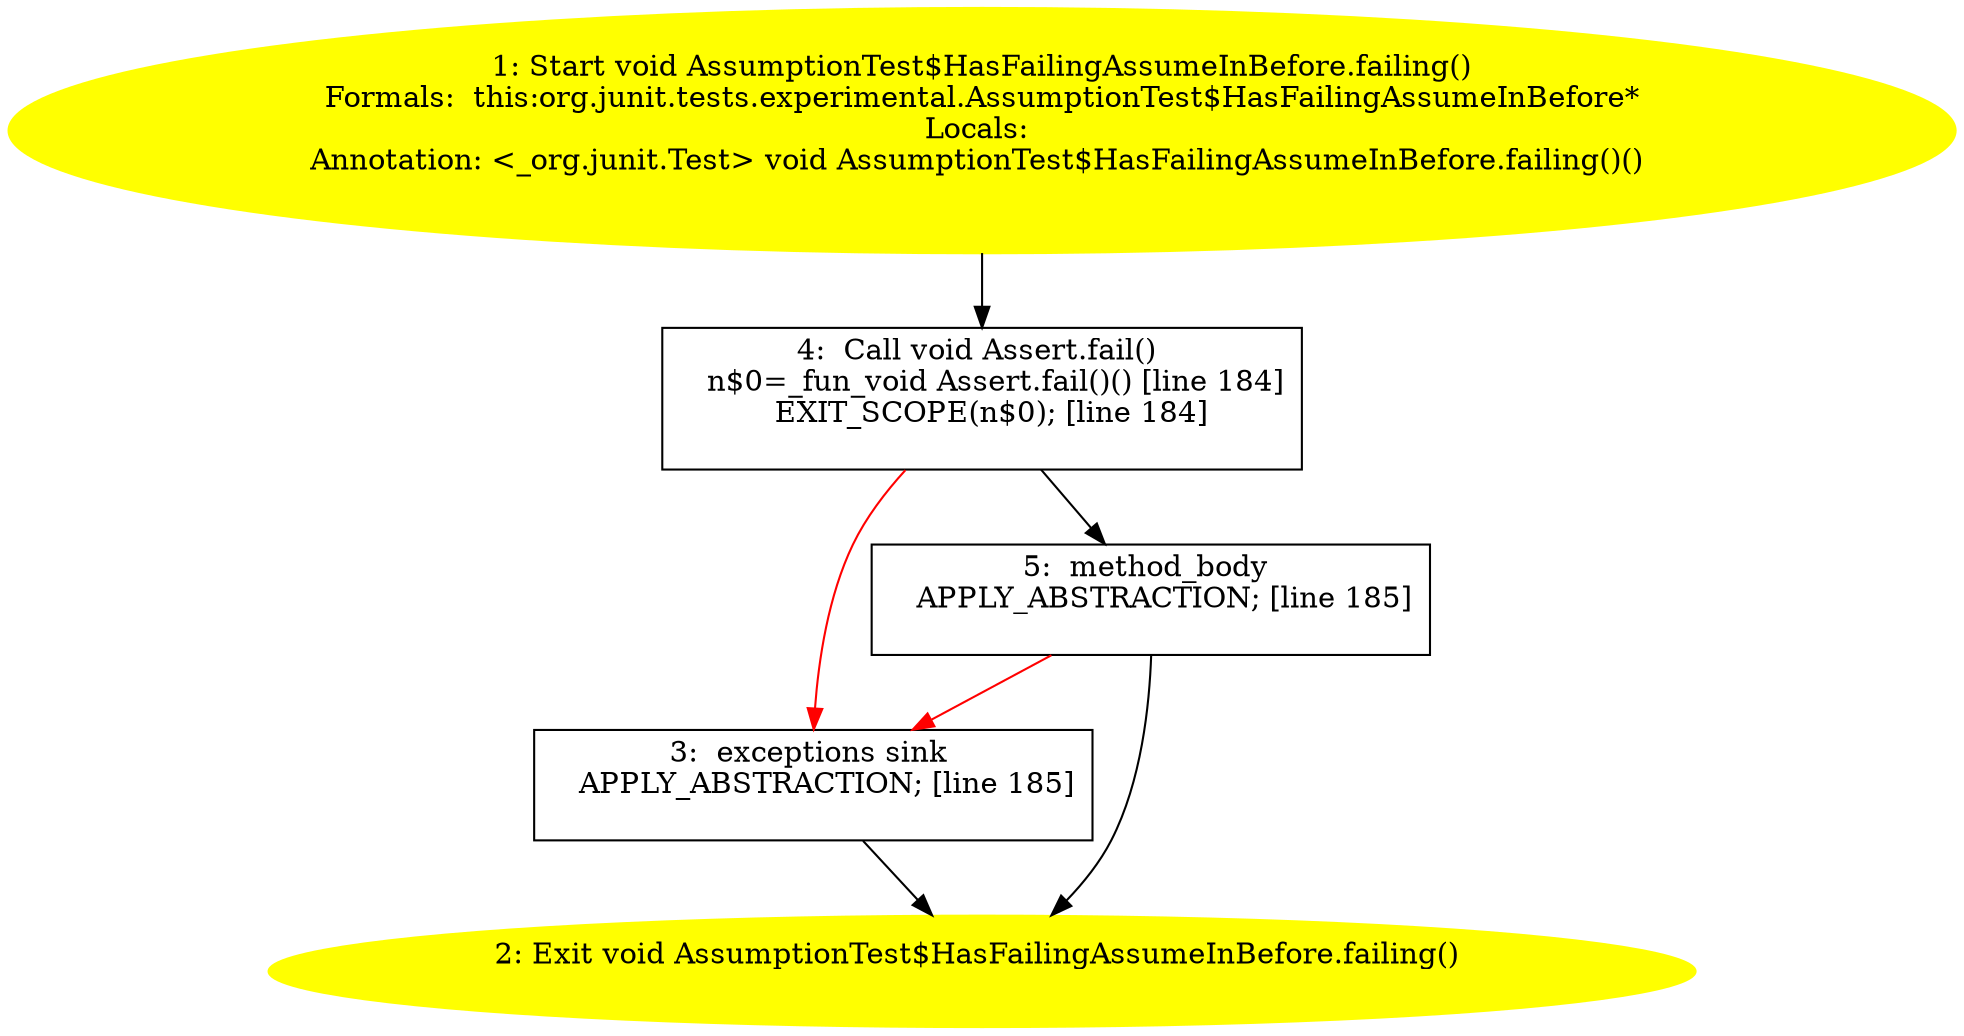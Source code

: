 /* @generated */
digraph cfg {
"org.junit.tests.experimental.AssumptionTest$HasFailingAssumeInBefore.failing():void.be8e9850a736afa51c408c447e002911_1" [label="1: Start void AssumptionTest$HasFailingAssumeInBefore.failing()\nFormals:  this:org.junit.tests.experimental.AssumptionTest$HasFailingAssumeInBefore*\nLocals: \nAnnotation: <_org.junit.Test> void AssumptionTest$HasFailingAssumeInBefore.failing()() \n  " color=yellow style=filled]
	

	 "org.junit.tests.experimental.AssumptionTest$HasFailingAssumeInBefore.failing():void.be8e9850a736afa51c408c447e002911_1" -> "org.junit.tests.experimental.AssumptionTest$HasFailingAssumeInBefore.failing():void.be8e9850a736afa51c408c447e002911_4" ;
"org.junit.tests.experimental.AssumptionTest$HasFailingAssumeInBefore.failing():void.be8e9850a736afa51c408c447e002911_2" [label="2: Exit void AssumptionTest$HasFailingAssumeInBefore.failing() \n  " color=yellow style=filled]
	

"org.junit.tests.experimental.AssumptionTest$HasFailingAssumeInBefore.failing():void.be8e9850a736afa51c408c447e002911_3" [label="3:  exceptions sink \n   APPLY_ABSTRACTION; [line 185]\n " shape="box"]
	

	 "org.junit.tests.experimental.AssumptionTest$HasFailingAssumeInBefore.failing():void.be8e9850a736afa51c408c447e002911_3" -> "org.junit.tests.experimental.AssumptionTest$HasFailingAssumeInBefore.failing():void.be8e9850a736afa51c408c447e002911_2" ;
"org.junit.tests.experimental.AssumptionTest$HasFailingAssumeInBefore.failing():void.be8e9850a736afa51c408c447e002911_4" [label="4:  Call void Assert.fail() \n   n$0=_fun_void Assert.fail()() [line 184]\n  EXIT_SCOPE(n$0); [line 184]\n " shape="box"]
	

	 "org.junit.tests.experimental.AssumptionTest$HasFailingAssumeInBefore.failing():void.be8e9850a736afa51c408c447e002911_4" -> "org.junit.tests.experimental.AssumptionTest$HasFailingAssumeInBefore.failing():void.be8e9850a736afa51c408c447e002911_5" ;
	 "org.junit.tests.experimental.AssumptionTest$HasFailingAssumeInBefore.failing():void.be8e9850a736afa51c408c447e002911_4" -> "org.junit.tests.experimental.AssumptionTest$HasFailingAssumeInBefore.failing():void.be8e9850a736afa51c408c447e002911_3" [color="red" ];
"org.junit.tests.experimental.AssumptionTest$HasFailingAssumeInBefore.failing():void.be8e9850a736afa51c408c447e002911_5" [label="5:  method_body \n   APPLY_ABSTRACTION; [line 185]\n " shape="box"]
	

	 "org.junit.tests.experimental.AssumptionTest$HasFailingAssumeInBefore.failing():void.be8e9850a736afa51c408c447e002911_5" -> "org.junit.tests.experimental.AssumptionTest$HasFailingAssumeInBefore.failing():void.be8e9850a736afa51c408c447e002911_2" ;
	 "org.junit.tests.experimental.AssumptionTest$HasFailingAssumeInBefore.failing():void.be8e9850a736afa51c408c447e002911_5" -> "org.junit.tests.experimental.AssumptionTest$HasFailingAssumeInBefore.failing():void.be8e9850a736afa51c408c447e002911_3" [color="red" ];
}
